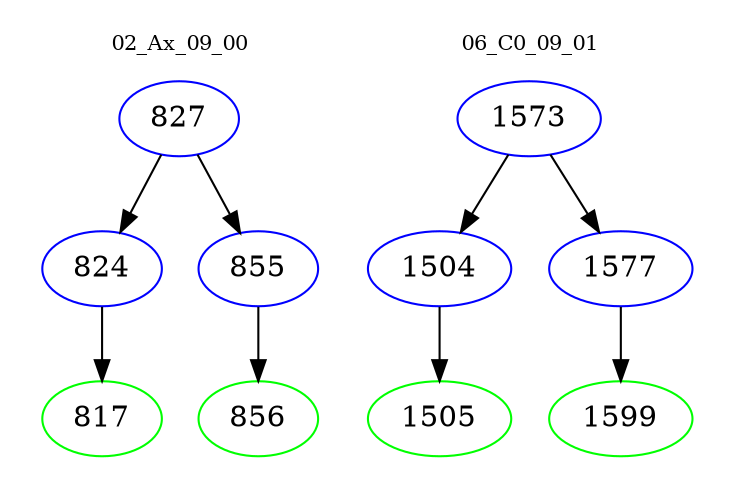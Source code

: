 digraph{
subgraph cluster_0 {
color = white
label = "02_Ax_09_00";
fontsize=10;
T0_827 [label="827", color="blue"]
T0_827 -> T0_824 [color="black"]
T0_824 [label="824", color="blue"]
T0_824 -> T0_817 [color="black"]
T0_817 [label="817", color="green"]
T0_827 -> T0_855 [color="black"]
T0_855 [label="855", color="blue"]
T0_855 -> T0_856 [color="black"]
T0_856 [label="856", color="green"]
}
subgraph cluster_1 {
color = white
label = "06_C0_09_01";
fontsize=10;
T1_1573 [label="1573", color="blue"]
T1_1573 -> T1_1504 [color="black"]
T1_1504 [label="1504", color="blue"]
T1_1504 -> T1_1505 [color="black"]
T1_1505 [label="1505", color="green"]
T1_1573 -> T1_1577 [color="black"]
T1_1577 [label="1577", color="blue"]
T1_1577 -> T1_1599 [color="black"]
T1_1599 [label="1599", color="green"]
}
}

